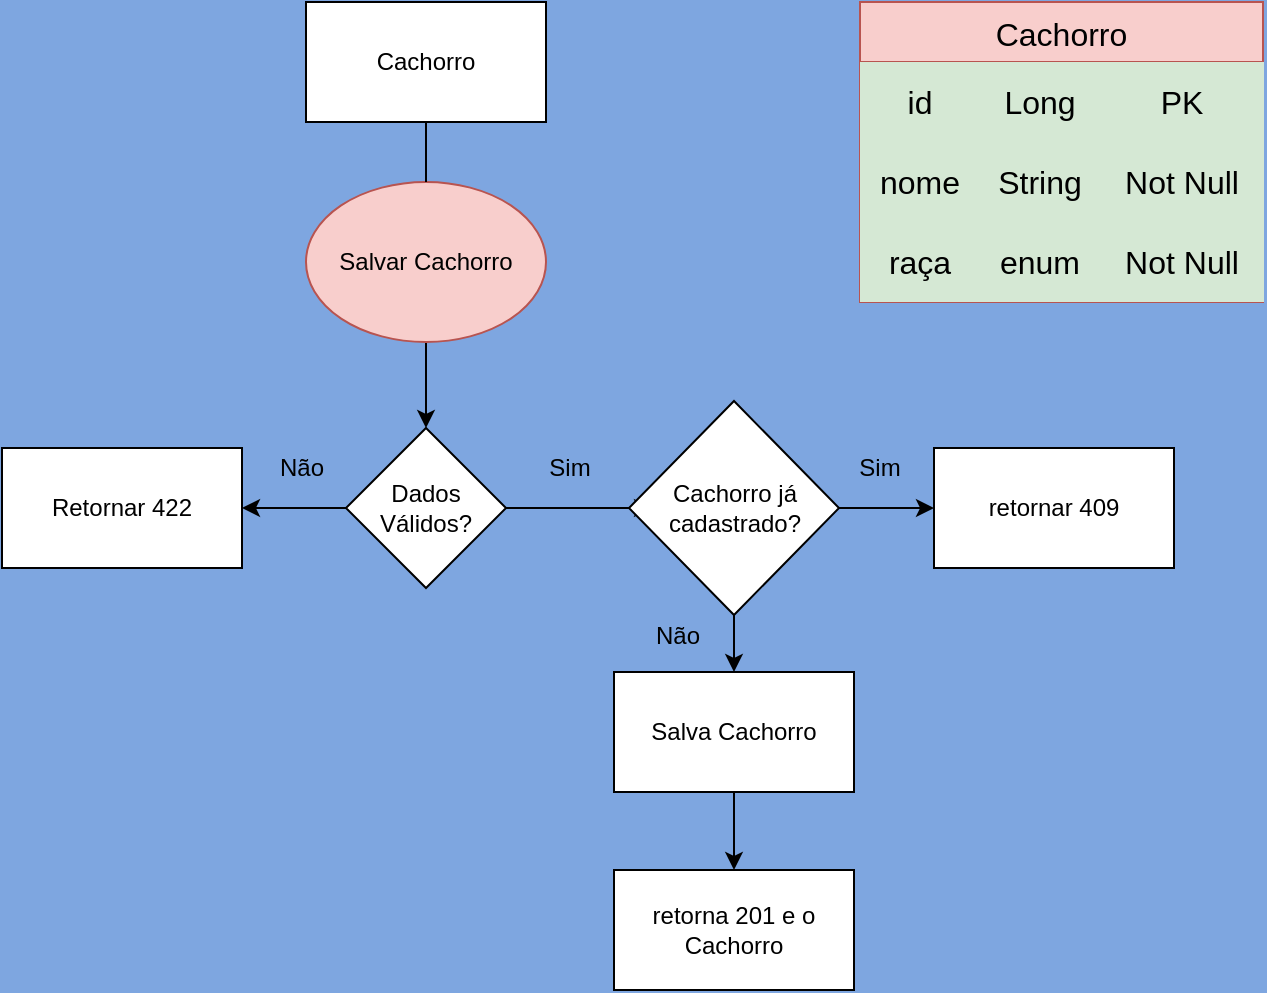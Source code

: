 <mxfile version="28.2.5">
  <diagram name="Página-1" id="rsJRMbZFAaspJuVNrBk2">
    <mxGraphModel dx="1246" dy="639" grid="0" gridSize="10" guides="1" tooltips="1" connect="1" arrows="1" fold="1" page="1" pageScale="1" pageWidth="827" pageHeight="1169" background="#7EA6E0" math="0" shadow="0">
      <root>
        <mxCell id="0" />
        <mxCell id="1" parent="0" />
        <mxCell id="lu7oN-adnSqv5j8QDFee-1" value="" style="edgeStyle=orthogonalEdgeStyle;rounded=0;orthogonalLoop=1;jettySize=auto;html=1;" parent="1" source="lu7oN-adnSqv5j8QDFee-2" target="lu7oN-adnSqv5j8QDFee-7" edge="1">
          <mxGeometry relative="1" as="geometry" />
        </mxCell>
        <mxCell id="lu7oN-adnSqv5j8QDFee-2" value="Salvar Cachorro" style="ellipse;whiteSpace=wrap;html=1;fillColor=#f8cecc;strokeColor=#b85450;" parent="1" vertex="1">
          <mxGeometry x="228" y="197" width="120" height="80" as="geometry" />
        </mxCell>
        <mxCell id="lu7oN-adnSqv5j8QDFee-3" style="edgeStyle=orthogonalEdgeStyle;rounded=0;orthogonalLoop=1;jettySize=auto;html=1;endArrow=none;endFill=0;startArrow=none;startFill=0;" parent="1" source="lu7oN-adnSqv5j8QDFee-4" target="lu7oN-adnSqv5j8QDFee-2" edge="1">
          <mxGeometry relative="1" as="geometry" />
        </mxCell>
        <mxCell id="lu7oN-adnSqv5j8QDFee-4" value="Cachorro" style="rounded=0;whiteSpace=wrap;html=1;" parent="1" vertex="1">
          <mxGeometry x="228" y="107" width="120" height="60" as="geometry" />
        </mxCell>
        <mxCell id="lu7oN-adnSqv5j8QDFee-5" value="" style="edgeStyle=orthogonalEdgeStyle;rounded=0;orthogonalLoop=1;jettySize=auto;html=1;" parent="1" source="lu7oN-adnSqv5j8QDFee-7" target="lu7oN-adnSqv5j8QDFee-8" edge="1">
          <mxGeometry relative="1" as="geometry" />
        </mxCell>
        <mxCell id="lu7oN-adnSqv5j8QDFee-6" value="" style="edgeStyle=orthogonalEdgeStyle;rounded=0;orthogonalLoop=1;jettySize=auto;html=1;" parent="1" source="lu7oN-adnSqv5j8QDFee-7" edge="1">
          <mxGeometry relative="1" as="geometry">
            <mxPoint x="401" y="360" as="targetPoint" />
          </mxGeometry>
        </mxCell>
        <mxCell id="lu7oN-adnSqv5j8QDFee-7" value="Dados Válidos?" style="rhombus;whiteSpace=wrap;html=1;" parent="1" vertex="1">
          <mxGeometry x="248" y="320" width="80" height="80" as="geometry" />
        </mxCell>
        <mxCell id="lu7oN-adnSqv5j8QDFee-8" value="Retornar 422" style="whiteSpace=wrap;html=1;" parent="1" vertex="1">
          <mxGeometry x="76" y="330" width="120" height="60" as="geometry" />
        </mxCell>
        <UserObject label="Não" placeholders="1" name="Variable" id="lu7oN-adnSqv5j8QDFee-9">
          <mxCell style="text;html=1;strokeColor=none;fillColor=none;align=center;verticalAlign=middle;whiteSpace=wrap;overflow=hidden;" parent="1" vertex="1">
            <mxGeometry x="186" y="330" width="80" height="20" as="geometry" />
          </mxCell>
        </UserObject>
        <mxCell id="lu7oN-adnSqv5j8QDFee-11" value="Sim" style="text;html=1;align=center;verticalAlign=middle;whiteSpace=wrap;rounded=0;" parent="1" vertex="1">
          <mxGeometry x="329.5" y="325" width="60" height="30" as="geometry" />
        </mxCell>
        <mxCell id="lu7oN-adnSqv5j8QDFee-14" value="" style="edgeStyle=orthogonalEdgeStyle;rounded=0;orthogonalLoop=1;jettySize=auto;html=1;" parent="1" source="lu7oN-adnSqv5j8QDFee-12" target="lu7oN-adnSqv5j8QDFee-13" edge="1">
          <mxGeometry relative="1" as="geometry" />
        </mxCell>
        <mxCell id="lu7oN-adnSqv5j8QDFee-16" value="" style="edgeStyle=orthogonalEdgeStyle;rounded=0;orthogonalLoop=1;jettySize=auto;html=1;" parent="1" source="lu7oN-adnSqv5j8QDFee-12" target="lu7oN-adnSqv5j8QDFee-15" edge="1">
          <mxGeometry relative="1" as="geometry" />
        </mxCell>
        <mxCell id="lu7oN-adnSqv5j8QDFee-12" value="Cachorro já cadastrado?" style="rhombus;whiteSpace=wrap;html=1;" parent="1" vertex="1">
          <mxGeometry x="389.5" y="306.5" width="105" height="107" as="geometry" />
        </mxCell>
        <mxCell id="lu7oN-adnSqv5j8QDFee-13" value="retornar 409" style="whiteSpace=wrap;html=1;" parent="1" vertex="1">
          <mxGeometry x="542" y="330" width="120" height="60" as="geometry" />
        </mxCell>
        <mxCell id="5wVH7uqxwEc0x4y0ZoIM-17" value="" style="edgeStyle=orthogonalEdgeStyle;rounded=0;orthogonalLoop=1;jettySize=auto;html=1;" edge="1" parent="1" source="lu7oN-adnSqv5j8QDFee-15" target="5wVH7uqxwEc0x4y0ZoIM-16">
          <mxGeometry relative="1" as="geometry" />
        </mxCell>
        <mxCell id="lu7oN-adnSqv5j8QDFee-15" value="Salva Cachorro" style="rounded=0;whiteSpace=wrap;html=1;" parent="1" vertex="1">
          <mxGeometry x="382" y="442" width="120" height="60" as="geometry" />
        </mxCell>
        <mxCell id="5wVH7uqxwEc0x4y0ZoIM-1" value="Cachorro" style="shape=table;startSize=30;container=1;collapsible=0;childLayout=tableLayout;fontSize=16;fillColor=#f8cecc;strokeColor=#b85450;" vertex="1" parent="1">
          <mxGeometry x="505" y="107" width="201.5" height="150" as="geometry" />
        </mxCell>
        <mxCell id="5wVH7uqxwEc0x4y0ZoIM-2" value="" style="shape=tableRow;horizontal=0;startSize=0;swimlaneHead=0;swimlaneBody=0;strokeColor=inherit;top=0;left=0;bottom=0;right=0;collapsible=0;dropTarget=0;fillColor=none;points=[[0,0.5],[1,0.5]];portConstraint=eastwest;fontSize=16;" vertex="1" parent="5wVH7uqxwEc0x4y0ZoIM-1">
          <mxGeometry y="30" width="201.5" height="40" as="geometry" />
        </mxCell>
        <mxCell id="5wVH7uqxwEc0x4y0ZoIM-3" value="id" style="shape=partialRectangle;html=1;whiteSpace=wrap;connectable=0;overflow=hidden;top=0;left=0;bottom=0;right=0;pointerEvents=1;fontSize=16;fillColor=#d5e8d4;strokeColor=#82b366;" vertex="1" parent="5wVH7uqxwEc0x4y0ZoIM-2">
          <mxGeometry width="60" height="40" as="geometry">
            <mxRectangle width="60" height="40" as="alternateBounds" />
          </mxGeometry>
        </mxCell>
        <mxCell id="5wVH7uqxwEc0x4y0ZoIM-4" value="Long" style="shape=partialRectangle;html=1;whiteSpace=wrap;connectable=0;overflow=hidden;top=0;left=0;bottom=0;right=0;pointerEvents=1;fontSize=16;fillColor=#d5e8d4;strokeColor=#82b366;" vertex="1" parent="5wVH7uqxwEc0x4y0ZoIM-2">
          <mxGeometry x="60" width="60" height="40" as="geometry">
            <mxRectangle width="60" height="40" as="alternateBounds" />
          </mxGeometry>
        </mxCell>
        <mxCell id="5wVH7uqxwEc0x4y0ZoIM-5" value="PK" style="shape=partialRectangle;html=1;whiteSpace=wrap;connectable=0;overflow=hidden;top=0;left=0;bottom=0;right=0;pointerEvents=1;fontSize=16;fillColor=#d5e8d4;strokeColor=#82b366;" vertex="1" parent="5wVH7uqxwEc0x4y0ZoIM-2">
          <mxGeometry x="120" width="82" height="40" as="geometry">
            <mxRectangle width="82" height="40" as="alternateBounds" />
          </mxGeometry>
        </mxCell>
        <mxCell id="5wVH7uqxwEc0x4y0ZoIM-6" value="" style="shape=tableRow;horizontal=0;startSize=0;swimlaneHead=0;swimlaneBody=0;strokeColor=inherit;top=0;left=0;bottom=0;right=0;collapsible=0;dropTarget=0;fillColor=none;points=[[0,0.5],[1,0.5]];portConstraint=eastwest;fontSize=16;" vertex="1" parent="5wVH7uqxwEc0x4y0ZoIM-1">
          <mxGeometry y="70" width="201.5" height="40" as="geometry" />
        </mxCell>
        <mxCell id="5wVH7uqxwEc0x4y0ZoIM-7" value="nome" style="shape=partialRectangle;html=1;whiteSpace=wrap;connectable=0;overflow=hidden;top=0;left=0;bottom=0;right=0;pointerEvents=1;fontSize=16;fillColor=#d5e8d4;strokeColor=#82b366;" vertex="1" parent="5wVH7uqxwEc0x4y0ZoIM-6">
          <mxGeometry width="60" height="40" as="geometry">
            <mxRectangle width="60" height="40" as="alternateBounds" />
          </mxGeometry>
        </mxCell>
        <mxCell id="5wVH7uqxwEc0x4y0ZoIM-8" value="String" style="shape=partialRectangle;html=1;whiteSpace=wrap;connectable=0;overflow=hidden;top=0;left=0;bottom=0;right=0;pointerEvents=1;fontSize=16;fillColor=#d5e8d4;strokeColor=#82b366;" vertex="1" parent="5wVH7uqxwEc0x4y0ZoIM-6">
          <mxGeometry x="60" width="60" height="40" as="geometry">
            <mxRectangle width="60" height="40" as="alternateBounds" />
          </mxGeometry>
        </mxCell>
        <mxCell id="5wVH7uqxwEc0x4y0ZoIM-9" value="Not Null" style="shape=partialRectangle;html=1;whiteSpace=wrap;connectable=0;overflow=hidden;top=0;left=0;bottom=0;right=0;pointerEvents=1;fontSize=16;fillColor=#d5e8d4;strokeColor=#82b366;" vertex="1" parent="5wVH7uqxwEc0x4y0ZoIM-6">
          <mxGeometry x="120" width="82" height="40" as="geometry">
            <mxRectangle width="82" height="40" as="alternateBounds" />
          </mxGeometry>
        </mxCell>
        <mxCell id="5wVH7uqxwEc0x4y0ZoIM-10" value="" style="shape=tableRow;horizontal=0;startSize=0;swimlaneHead=0;swimlaneBody=0;strokeColor=inherit;top=0;left=0;bottom=0;right=0;collapsible=0;dropTarget=0;fillColor=none;points=[[0,0.5],[1,0.5]];portConstraint=eastwest;fontSize=16;" vertex="1" parent="5wVH7uqxwEc0x4y0ZoIM-1">
          <mxGeometry y="110" width="201.5" height="40" as="geometry" />
        </mxCell>
        <mxCell id="5wVH7uqxwEc0x4y0ZoIM-11" value="raça" style="shape=partialRectangle;html=1;whiteSpace=wrap;connectable=0;overflow=hidden;top=0;left=0;bottom=0;right=0;pointerEvents=1;fontSize=16;fillColor=#d5e8d4;strokeColor=#82b366;" vertex="1" parent="5wVH7uqxwEc0x4y0ZoIM-10">
          <mxGeometry width="60" height="40" as="geometry">
            <mxRectangle width="60" height="40" as="alternateBounds" />
          </mxGeometry>
        </mxCell>
        <mxCell id="5wVH7uqxwEc0x4y0ZoIM-12" value="enum" style="shape=partialRectangle;html=1;whiteSpace=wrap;connectable=0;overflow=hidden;top=0;left=0;bottom=0;right=0;pointerEvents=1;fontSize=16;fillColor=#d5e8d4;strokeColor=#82b366;" vertex="1" parent="5wVH7uqxwEc0x4y0ZoIM-10">
          <mxGeometry x="60" width="60" height="40" as="geometry">
            <mxRectangle width="60" height="40" as="alternateBounds" />
          </mxGeometry>
        </mxCell>
        <mxCell id="5wVH7uqxwEc0x4y0ZoIM-13" value="Not Null" style="shape=partialRectangle;html=1;whiteSpace=wrap;connectable=0;overflow=hidden;top=0;left=0;bottom=0;right=0;pointerEvents=1;fontSize=16;fillColor=#d5e8d4;strokeColor=#82b366;" vertex="1" parent="5wVH7uqxwEc0x4y0ZoIM-10">
          <mxGeometry x="120" width="82" height="40" as="geometry">
            <mxRectangle width="82" height="40" as="alternateBounds" />
          </mxGeometry>
        </mxCell>
        <mxCell id="5wVH7uqxwEc0x4y0ZoIM-14" value="Sim" style="text;html=1;align=center;verticalAlign=middle;whiteSpace=wrap;rounded=0;" vertex="1" parent="1">
          <mxGeometry x="485" y="325" width="60" height="30" as="geometry" />
        </mxCell>
        <UserObject label="Não" placeholders="1" name="Variable" id="5wVH7uqxwEc0x4y0ZoIM-15">
          <mxCell style="text;html=1;strokeColor=none;fillColor=none;align=center;verticalAlign=middle;whiteSpace=wrap;overflow=hidden;" vertex="1" parent="1">
            <mxGeometry x="374" y="413.5" width="80" height="20" as="geometry" />
          </mxCell>
        </UserObject>
        <mxCell id="5wVH7uqxwEc0x4y0ZoIM-16" value="retorna 201 e o Cachorro" style="whiteSpace=wrap;html=1;rounded=0;" vertex="1" parent="1">
          <mxGeometry x="382" y="541" width="120" height="60" as="geometry" />
        </mxCell>
      </root>
    </mxGraphModel>
  </diagram>
</mxfile>

